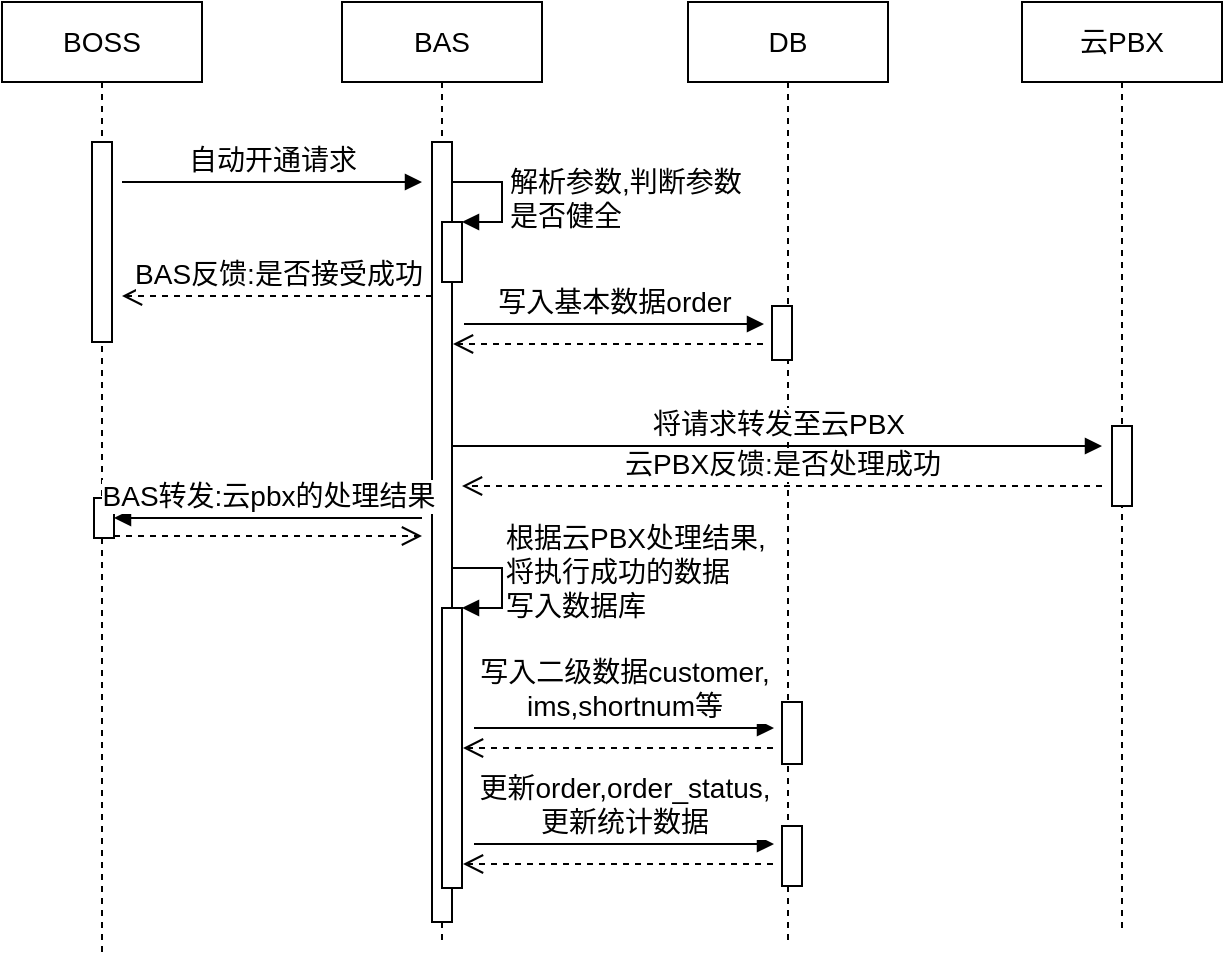 <mxfile pages="1" version="11.2.8" type="github"><diagram id="dJIkZJ6dtBG-nSI26m5C" name="第 1 页"><mxGraphModel dx="1035" dy="594" grid="1" gridSize="10" guides="1" tooltips="1" connect="1" arrows="1" fold="1" page="1" pageScale="1" pageWidth="827" pageHeight="1169" math="0" shadow="0"><root><mxCell id="0"/><mxCell id="1" parent="0"/><mxCell id="jWUmlI4CCGojnIvaTug--1" value="BOSS" style="shape=umlLifeline;perimeter=lifelinePerimeter;whiteSpace=wrap;html=1;container=1;collapsible=0;recursiveResize=0;outlineConnect=0;fontSize=14;" parent="1" vertex="1"><mxGeometry x="130" y="30" width="100" height="475" as="geometry"/></mxCell><mxCell id="jWUmlI4CCGojnIvaTug--9" value="" style="html=1;points=[];perimeter=orthogonalPerimeter;fontSize=14;" parent="jWUmlI4CCGojnIvaTug--1" vertex="1"><mxGeometry x="45" y="70" width="10" height="100" as="geometry"/></mxCell><mxCell id="jWUmlI4CCGojnIvaTug--2" value="BAS" style="shape=umlLifeline;perimeter=lifelinePerimeter;whiteSpace=wrap;html=1;container=1;collapsible=0;recursiveResize=0;outlineConnect=0;fontSize=14;" parent="1" vertex="1"><mxGeometry x="300" y="30" width="100" height="470" as="geometry"/></mxCell><mxCell id="jWUmlI4CCGojnIvaTug--12" value="" style="html=1;points=[];perimeter=orthogonalPerimeter;fontSize=14;" parent="jWUmlI4CCGojnIvaTug--2" vertex="1"><mxGeometry x="45" y="70" width="10" height="390" as="geometry"/></mxCell><mxCell id="jWUmlI4CCGojnIvaTug--3" value="DB" style="shape=umlLifeline;perimeter=lifelinePerimeter;whiteSpace=wrap;html=1;container=1;collapsible=0;recursiveResize=0;outlineConnect=0;fontSize=14;" parent="1" vertex="1"><mxGeometry x="473" y="30" width="100" height="470" as="geometry"/></mxCell><mxCell id="jWUmlI4CCGojnIvaTug--36" value="" style="html=1;points=[];perimeter=orthogonalPerimeter;fontSize=14;" parent="jWUmlI4CCGojnIvaTug--3" vertex="1"><mxGeometry x="47" y="350" width="10" height="31" as="geometry"/></mxCell><mxCell id="jWUmlI4CCGojnIvaTug--5" value="云PBX" style="shape=umlLifeline;perimeter=lifelinePerimeter;whiteSpace=wrap;html=1;container=1;collapsible=0;recursiveResize=0;outlineConnect=0;fontSize=14;" parent="1" vertex="1"><mxGeometry x="640" y="30" width="100" height="465" as="geometry"/></mxCell><mxCell id="jWUmlI4CCGojnIvaTug--20" value="" style="html=1;points=[];perimeter=orthogonalPerimeter;fontSize=14;" parent="jWUmlI4CCGojnIvaTug--5" vertex="1"><mxGeometry x="45" y="212" width="10" height="40" as="geometry"/></mxCell><mxCell id="jWUmlI4CCGojnIvaTug--13" value="自动开通请求" style="html=1;verticalAlign=bottom;endArrow=block;fontSize=14;" parent="1" edge="1"><mxGeometry width="80" relative="1" as="geometry"><mxPoint x="190" y="120" as="sourcePoint"/><mxPoint x="340" y="120" as="targetPoint"/></mxGeometry></mxCell><mxCell id="jWUmlI4CCGojnIvaTug--14" value="BAS反馈:是否接受成功" style="html=1;verticalAlign=bottom;endArrow=open;dashed=1;endSize=8;fontSize=14;" parent="1" edge="1"><mxGeometry relative="1" as="geometry"><mxPoint x="345" y="177" as="sourcePoint"/><mxPoint x="190" y="177" as="targetPoint"/></mxGeometry></mxCell><mxCell id="jWUmlI4CCGojnIvaTug--15" value="" style="html=1;points=[];perimeter=orthogonalPerimeter;fontSize=14;" parent="1" vertex="1"><mxGeometry x="350" y="140" width="10" height="30" as="geometry"/></mxCell><mxCell id="jWUmlI4CCGojnIvaTug--16" value="解析参数,判断参数&lt;br&gt;是否健全" style="edgeStyle=orthogonalEdgeStyle;html=1;align=left;spacingLeft=2;endArrow=block;rounded=0;entryX=1;entryY=0;fontSize=14;" parent="1" target="jWUmlI4CCGojnIvaTug--15" edge="1"><mxGeometry relative="1" as="geometry"><mxPoint x="355" y="120" as="sourcePoint"/><Array as="points"><mxPoint x="380" y="120"/></Array></mxGeometry></mxCell><mxCell id="jWUmlI4CCGojnIvaTug--24" value="云PBX反馈:是否处理成功" style="html=1;verticalAlign=bottom;endArrow=open;dashed=1;endSize=8;fontSize=14;" parent="1" edge="1"><mxGeometry relative="1" as="geometry"><mxPoint x="680" y="272" as="sourcePoint"/><mxPoint x="360" y="272" as="targetPoint"/></mxGeometry></mxCell><mxCell id="jWUmlI4CCGojnIvaTug--25" value="将请求转发至云PBX" style="html=1;verticalAlign=bottom;endArrow=block;fontSize=14;" parent="1" edge="1"><mxGeometry width="80" relative="1" as="geometry"><mxPoint x="355" y="252" as="sourcePoint"/><mxPoint x="680" y="252" as="targetPoint"/></mxGeometry></mxCell><mxCell id="jWUmlI4CCGojnIvaTug--30" value="" style="html=1;points=[];perimeter=orthogonalPerimeter;fontSize=14;" parent="1" vertex="1"><mxGeometry x="176" y="278" width="10" height="20" as="geometry"/></mxCell><mxCell id="jWUmlI4CCGojnIvaTug--31" value="BAS转发:云pbx的处理结果" style="html=1;verticalAlign=bottom;endArrow=block;entryX=1;entryY=0;fontSize=14;" parent="1" edge="1"><mxGeometry relative="1" as="geometry"><mxPoint x="340" y="288" as="sourcePoint"/><mxPoint x="186" y="288" as="targetPoint"/></mxGeometry></mxCell><mxCell id="jWUmlI4CCGojnIvaTug--32" value="" style="html=1;verticalAlign=bottom;endArrow=open;dashed=1;endSize=8;exitX=1;exitY=0.95;fontSize=14;" parent="1" source="jWUmlI4CCGojnIvaTug--30" edge="1"><mxGeometry relative="1" as="geometry"><mxPoint x="340" y="297" as="targetPoint"/></mxGeometry></mxCell><mxCell id="jWUmlI4CCGojnIvaTug--33" value="" style="html=1;points=[];perimeter=orthogonalPerimeter;fontSize=14;" parent="1" vertex="1"><mxGeometry x="350" y="333" width="10" height="140" as="geometry"/></mxCell><mxCell id="jWUmlI4CCGojnIvaTug--34" value="" style="edgeStyle=orthogonalEdgeStyle;html=1;align=left;spacingLeft=2;endArrow=block;rounded=0;entryX=1;entryY=0;fontSize=14;" parent="1" target="jWUmlI4CCGojnIvaTug--33" edge="1"><mxGeometry relative="1" as="geometry"><mxPoint x="355" y="313" as="sourcePoint"/><Array as="points"><mxPoint x="380" y="313"/></Array></mxGeometry></mxCell><mxCell id="jWUmlI4CCGojnIvaTug--35" value="写入二级数据customer,&lt;br&gt;ims,shortnum等" style="html=1;verticalAlign=bottom;endArrow=block;fontSize=14;" parent="1" edge="1"><mxGeometry width="80" relative="1" as="geometry"><mxPoint x="366" y="393" as="sourcePoint"/><mxPoint x="516" y="393" as="targetPoint"/></mxGeometry></mxCell><mxCell id="jWUmlI4CCGojnIvaTug--37" value="" style="html=1;verticalAlign=bottom;endArrow=open;dashed=1;endSize=8;fontSize=14;" parent="1" edge="1"><mxGeometry relative="1" as="geometry"><mxPoint x="515.5" y="403" as="sourcePoint"/><mxPoint x="360.5" y="403" as="targetPoint"/></mxGeometry></mxCell><mxCell id="jWUmlI4CCGojnIvaTug--40" value="根据云PBX处理结果,&lt;br&gt;将执行成功的数据&lt;br&gt;写入数据库" style="text;html=1;fontSize=14;" parent="1" vertex="1"><mxGeometry x="380" y="283" width="130" height="30" as="geometry"/></mxCell><mxCell id="jWUmlI4CCGojnIvaTug--41" value="" style="html=1;points=[];perimeter=orthogonalPerimeter;fontSize=14;" parent="1" vertex="1"><mxGeometry x="520" y="442" width="10" height="30" as="geometry"/></mxCell><mxCell id="jWUmlI4CCGojnIvaTug--42" value="更新order,order_status,&lt;br&gt;更新统计数据" style="html=1;verticalAlign=bottom;endArrow=block;fontSize=14;" parent="1" edge="1"><mxGeometry width="80" relative="1" as="geometry"><mxPoint x="366" y="451" as="sourcePoint"/><mxPoint x="516" y="451" as="targetPoint"/></mxGeometry></mxCell><mxCell id="jWUmlI4CCGojnIvaTug--43" value="" style="html=1;verticalAlign=bottom;endArrow=open;dashed=1;endSize=8;fontSize=14;" parent="1" edge="1"><mxGeometry relative="1" as="geometry"><mxPoint x="515.5" y="461" as="sourcePoint"/><mxPoint x="360.5" y="461" as="targetPoint"/></mxGeometry></mxCell><mxCell id="kBdxQ7BAFcbZ2-cmZ1EJ-7" value="" style="html=1;points=[];perimeter=orthogonalPerimeter;fontSize=14;" parent="1" vertex="1"><mxGeometry x="515" y="182" width="10" height="27" as="geometry"/></mxCell><mxCell id="kBdxQ7BAFcbZ2-cmZ1EJ-8" value="写入基本数据order" style="html=1;verticalAlign=bottom;endArrow=block;fontSize=14;" parent="1" edge="1"><mxGeometry width="80" relative="1" as="geometry"><mxPoint x="361" y="191" as="sourcePoint"/><mxPoint x="511" y="191" as="targetPoint"/></mxGeometry></mxCell><mxCell id="kBdxQ7BAFcbZ2-cmZ1EJ-9" value="" style="html=1;verticalAlign=bottom;endArrow=open;dashed=1;endSize=8;fontSize=14;" parent="1" edge="1"><mxGeometry relative="1" as="geometry"><mxPoint x="510.5" y="201" as="sourcePoint"/><mxPoint x="355.5" y="201" as="targetPoint"/></mxGeometry></mxCell></root></mxGraphModel></diagram></mxfile>